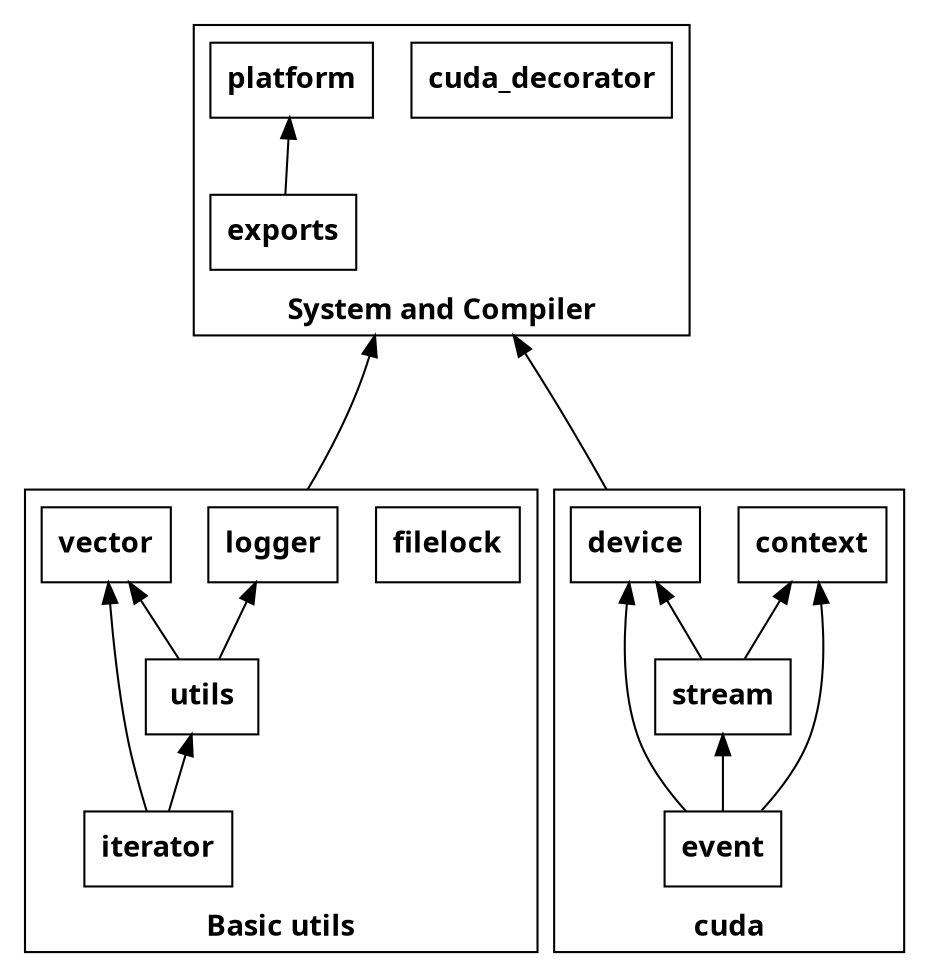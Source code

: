 digraph G {
    rankdir="BT";
    compound=true;
    fontname="Fira Code SemiBold";
    node [fontname="Fira Code SemiBold", shape=record, labelloc=c];

    subgraph cluster_0 {
        node [label="platform"] platform;
        node [label="cuda_decorator"] cuda_decorator;
        node [label="exports"] exports;
        exports -> platform;
        {rank=same; platform; cuda_decorator}
        label="System and Compiler";
    }

    subgraph cluster_1 {
        node [label="vector"] vector;
        node [label="filelock"] filelock;
        node [label="logger"] logger;
        node [label="utils"] utils;
        node [label="iterator"] iterator;
        utils -> vector; utils -> logger;
        iterator -> utils; iterator -> vector;
        {rank=same; vector; logger; filelock;}
        label="Basic utils";
    }

    subgraph cluster_2 {
        node [label="device"] device;
        node [label="context"] context;
        node [label="stream"] stream;
        node [label="event"] event;
        stream -> context; stream -> device;
        event -> context; event -> device;
        event -> stream;
        label="cuda";
    }

    logger -> platform [lhead=cluster_0,ltail=cluster_1,minlen=4];
    device -> platform [lhead=cluster_0,ltail=cluster_2,minlen=4];

}
